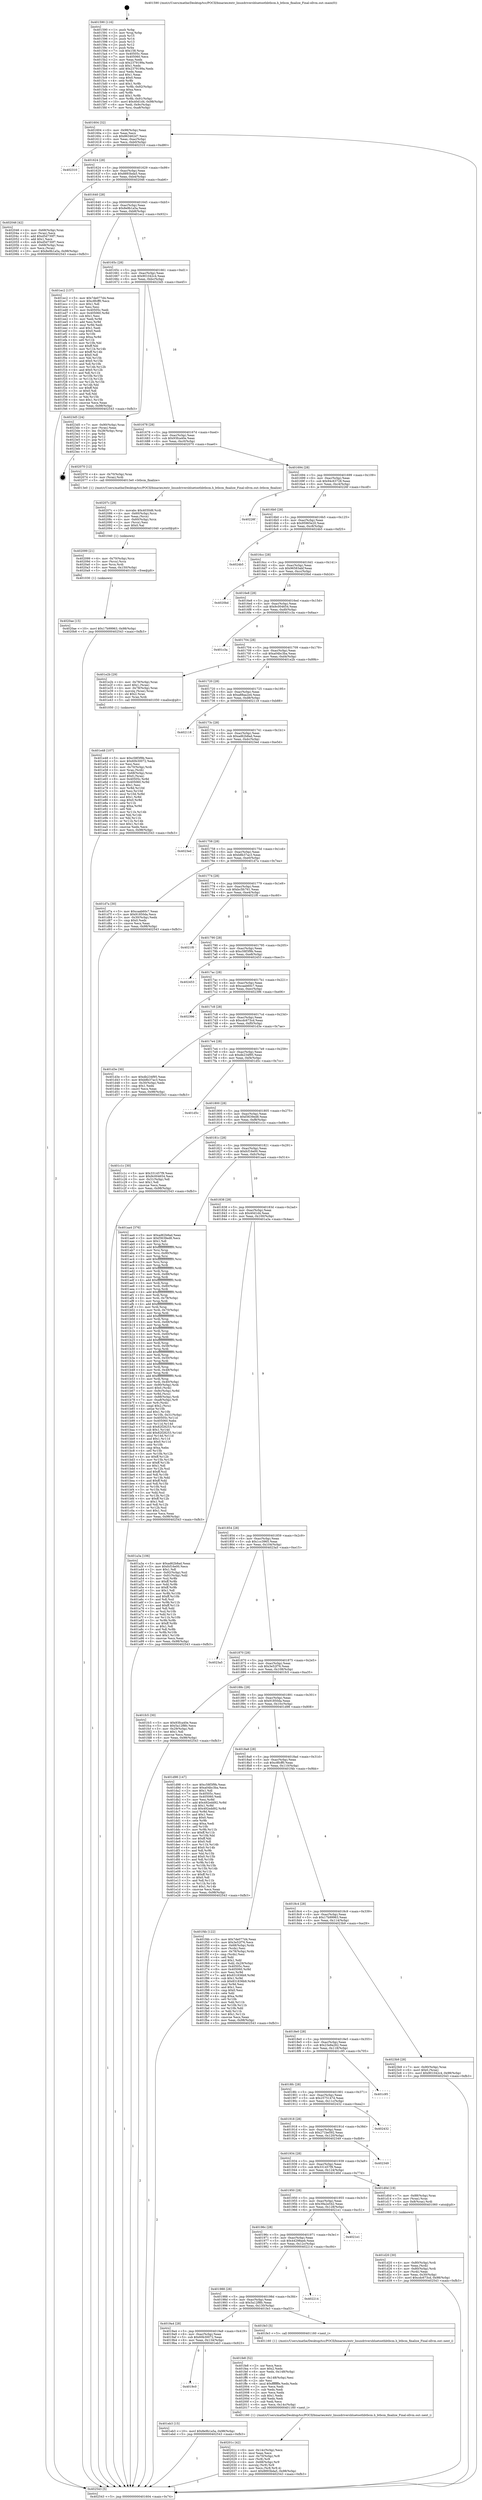 digraph "0x401590" {
  label = "0x401590 (/mnt/c/Users/mathe/Desktop/tcc/POCII/binaries/extr_linuxdriversbluetoothbtbcm.h_btbcm_finalize_Final-ollvm.out::main(0))"
  labelloc = "t"
  node[shape=record]

  Entry [label="",width=0.3,height=0.3,shape=circle,fillcolor=black,style=filled]
  "0x401604" [label="{
     0x401604 [32]\l
     | [instrs]\l
     &nbsp;&nbsp;0x401604 \<+6\>: mov -0x98(%rbp),%eax\l
     &nbsp;&nbsp;0x40160a \<+2\>: mov %eax,%ecx\l
     &nbsp;&nbsp;0x40160c \<+6\>: sub $0x863462d7,%ecx\l
     &nbsp;&nbsp;0x401612 \<+6\>: mov %eax,-0xac(%rbp)\l
     &nbsp;&nbsp;0x401618 \<+6\>: mov %ecx,-0xb0(%rbp)\l
     &nbsp;&nbsp;0x40161e \<+6\>: je 0000000000402310 \<main+0xd80\>\l
  }"]
  "0x402310" [label="{
     0x402310\l
  }", style=dashed]
  "0x401624" [label="{
     0x401624 [28]\l
     | [instrs]\l
     &nbsp;&nbsp;0x401624 \<+5\>: jmp 0000000000401629 \<main+0x99\>\l
     &nbsp;&nbsp;0x401629 \<+6\>: mov -0xac(%rbp),%eax\l
     &nbsp;&nbsp;0x40162f \<+5\>: sub $0x8893bda5,%eax\l
     &nbsp;&nbsp;0x401634 \<+6\>: mov %eax,-0xb4(%rbp)\l
     &nbsp;&nbsp;0x40163a \<+6\>: je 0000000000402046 \<main+0xab6\>\l
  }"]
  Exit [label="",width=0.3,height=0.3,shape=circle,fillcolor=black,style=filled,peripheries=2]
  "0x402046" [label="{
     0x402046 [42]\l
     | [instrs]\l
     &nbsp;&nbsp;0x402046 \<+4\>: mov -0x68(%rbp),%rax\l
     &nbsp;&nbsp;0x40204a \<+2\>: mov (%rax),%ecx\l
     &nbsp;&nbsp;0x40204c \<+6\>: add $0xd5d730f7,%ecx\l
     &nbsp;&nbsp;0x402052 \<+3\>: add $0x1,%ecx\l
     &nbsp;&nbsp;0x402055 \<+6\>: sub $0xd5d730f7,%ecx\l
     &nbsp;&nbsp;0x40205b \<+4\>: mov -0x68(%rbp),%rax\l
     &nbsp;&nbsp;0x40205f \<+2\>: mov %ecx,(%rax)\l
     &nbsp;&nbsp;0x402061 \<+10\>: movl $0x8e9b1a5a,-0x98(%rbp)\l
     &nbsp;&nbsp;0x40206b \<+5\>: jmp 0000000000402543 \<main+0xfb3\>\l
  }"]
  "0x401640" [label="{
     0x401640 [28]\l
     | [instrs]\l
     &nbsp;&nbsp;0x401640 \<+5\>: jmp 0000000000401645 \<main+0xb5\>\l
     &nbsp;&nbsp;0x401645 \<+6\>: mov -0xac(%rbp),%eax\l
     &nbsp;&nbsp;0x40164b \<+5\>: sub $0x8e9b1a5a,%eax\l
     &nbsp;&nbsp;0x401650 \<+6\>: mov %eax,-0xb8(%rbp)\l
     &nbsp;&nbsp;0x401656 \<+6\>: je 0000000000401ec2 \<main+0x932\>\l
  }"]
  "0x4020ae" [label="{
     0x4020ae [15]\l
     | [instrs]\l
     &nbsp;&nbsp;0x4020ae \<+10\>: movl $0x17b99963,-0x98(%rbp)\l
     &nbsp;&nbsp;0x4020b8 \<+5\>: jmp 0000000000402543 \<main+0xfb3\>\l
  }"]
  "0x401ec2" [label="{
     0x401ec2 [137]\l
     | [instrs]\l
     &nbsp;&nbsp;0x401ec2 \<+5\>: mov $0x7de077d4,%eax\l
     &nbsp;&nbsp;0x401ec7 \<+5\>: mov $0xc8fcff0,%ecx\l
     &nbsp;&nbsp;0x401ecc \<+2\>: mov $0x1,%dl\l
     &nbsp;&nbsp;0x401ece \<+2\>: xor %esi,%esi\l
     &nbsp;&nbsp;0x401ed0 \<+7\>: mov 0x40505c,%edi\l
     &nbsp;&nbsp;0x401ed7 \<+8\>: mov 0x405060,%r8d\l
     &nbsp;&nbsp;0x401edf \<+3\>: sub $0x1,%esi\l
     &nbsp;&nbsp;0x401ee2 \<+3\>: mov %edi,%r9d\l
     &nbsp;&nbsp;0x401ee5 \<+3\>: add %esi,%r9d\l
     &nbsp;&nbsp;0x401ee8 \<+4\>: imul %r9d,%edi\l
     &nbsp;&nbsp;0x401eec \<+3\>: and $0x1,%edi\l
     &nbsp;&nbsp;0x401eef \<+3\>: cmp $0x0,%edi\l
     &nbsp;&nbsp;0x401ef2 \<+4\>: sete %r10b\l
     &nbsp;&nbsp;0x401ef6 \<+4\>: cmp $0xa,%r8d\l
     &nbsp;&nbsp;0x401efa \<+4\>: setl %r11b\l
     &nbsp;&nbsp;0x401efe \<+3\>: mov %r10b,%bl\l
     &nbsp;&nbsp;0x401f01 \<+3\>: xor $0xff,%bl\l
     &nbsp;&nbsp;0x401f04 \<+3\>: mov %r11b,%r14b\l
     &nbsp;&nbsp;0x401f07 \<+4\>: xor $0xff,%r14b\l
     &nbsp;&nbsp;0x401f0b \<+3\>: xor $0x0,%dl\l
     &nbsp;&nbsp;0x401f0e \<+3\>: mov %bl,%r15b\l
     &nbsp;&nbsp;0x401f11 \<+4\>: and $0x0,%r15b\l
     &nbsp;&nbsp;0x401f15 \<+3\>: and %dl,%r10b\l
     &nbsp;&nbsp;0x401f18 \<+3\>: mov %r14b,%r12b\l
     &nbsp;&nbsp;0x401f1b \<+4\>: and $0x0,%r12b\l
     &nbsp;&nbsp;0x401f1f \<+3\>: and %dl,%r11b\l
     &nbsp;&nbsp;0x401f22 \<+3\>: or %r10b,%r15b\l
     &nbsp;&nbsp;0x401f25 \<+3\>: or %r11b,%r12b\l
     &nbsp;&nbsp;0x401f28 \<+3\>: xor %r12b,%r15b\l
     &nbsp;&nbsp;0x401f2b \<+3\>: or %r14b,%bl\l
     &nbsp;&nbsp;0x401f2e \<+3\>: xor $0xff,%bl\l
     &nbsp;&nbsp;0x401f31 \<+3\>: or $0x0,%dl\l
     &nbsp;&nbsp;0x401f34 \<+2\>: and %dl,%bl\l
     &nbsp;&nbsp;0x401f36 \<+3\>: or %bl,%r15b\l
     &nbsp;&nbsp;0x401f39 \<+4\>: test $0x1,%r15b\l
     &nbsp;&nbsp;0x401f3d \<+3\>: cmovne %ecx,%eax\l
     &nbsp;&nbsp;0x401f40 \<+6\>: mov %eax,-0x98(%rbp)\l
     &nbsp;&nbsp;0x401f46 \<+5\>: jmp 0000000000402543 \<main+0xfb3\>\l
  }"]
  "0x40165c" [label="{
     0x40165c [28]\l
     | [instrs]\l
     &nbsp;&nbsp;0x40165c \<+5\>: jmp 0000000000401661 \<main+0xd1\>\l
     &nbsp;&nbsp;0x401661 \<+6\>: mov -0xac(%rbp),%eax\l
     &nbsp;&nbsp;0x401667 \<+5\>: sub $0x901042c4,%eax\l
     &nbsp;&nbsp;0x40166c \<+6\>: mov %eax,-0xbc(%rbp)\l
     &nbsp;&nbsp;0x401672 \<+6\>: je 00000000004023d5 \<main+0xe45\>\l
  }"]
  "0x402099" [label="{
     0x402099 [21]\l
     | [instrs]\l
     &nbsp;&nbsp;0x402099 \<+4\>: mov -0x70(%rbp),%rcx\l
     &nbsp;&nbsp;0x40209d \<+3\>: mov (%rcx),%rcx\l
     &nbsp;&nbsp;0x4020a0 \<+3\>: mov %rcx,%rdi\l
     &nbsp;&nbsp;0x4020a3 \<+6\>: mov %eax,-0x150(%rbp)\l
     &nbsp;&nbsp;0x4020a9 \<+5\>: call 0000000000401030 \<free@plt\>\l
     | [calls]\l
     &nbsp;&nbsp;0x401030 \{1\} (unknown)\l
  }"]
  "0x4023d5" [label="{
     0x4023d5 [24]\l
     | [instrs]\l
     &nbsp;&nbsp;0x4023d5 \<+7\>: mov -0x90(%rbp),%rax\l
     &nbsp;&nbsp;0x4023dc \<+2\>: mov (%rax),%eax\l
     &nbsp;&nbsp;0x4023de \<+4\>: lea -0x28(%rbp),%rsp\l
     &nbsp;&nbsp;0x4023e2 \<+1\>: pop %rbx\l
     &nbsp;&nbsp;0x4023e3 \<+2\>: pop %r12\l
     &nbsp;&nbsp;0x4023e5 \<+2\>: pop %r13\l
     &nbsp;&nbsp;0x4023e7 \<+2\>: pop %r14\l
     &nbsp;&nbsp;0x4023e9 \<+2\>: pop %r15\l
     &nbsp;&nbsp;0x4023eb \<+1\>: pop %rbp\l
     &nbsp;&nbsp;0x4023ec \<+1\>: ret\l
  }"]
  "0x401678" [label="{
     0x401678 [28]\l
     | [instrs]\l
     &nbsp;&nbsp;0x401678 \<+5\>: jmp 000000000040167d \<main+0xed\>\l
     &nbsp;&nbsp;0x40167d \<+6\>: mov -0xac(%rbp),%eax\l
     &nbsp;&nbsp;0x401683 \<+5\>: sub $0x93fca40e,%eax\l
     &nbsp;&nbsp;0x401688 \<+6\>: mov %eax,-0xc0(%rbp)\l
     &nbsp;&nbsp;0x40168e \<+6\>: je 0000000000402070 \<main+0xae0\>\l
  }"]
  "0x40207c" [label="{
     0x40207c [29]\l
     | [instrs]\l
     &nbsp;&nbsp;0x40207c \<+10\>: movabs $0x4030d6,%rdi\l
     &nbsp;&nbsp;0x402086 \<+4\>: mov -0x60(%rbp),%rcx\l
     &nbsp;&nbsp;0x40208a \<+2\>: mov %eax,(%rcx)\l
     &nbsp;&nbsp;0x40208c \<+4\>: mov -0x60(%rbp),%rcx\l
     &nbsp;&nbsp;0x402090 \<+2\>: mov (%rcx),%esi\l
     &nbsp;&nbsp;0x402092 \<+2\>: mov $0x0,%al\l
     &nbsp;&nbsp;0x402094 \<+5\>: call 0000000000401040 \<printf@plt\>\l
     | [calls]\l
     &nbsp;&nbsp;0x401040 \{1\} (unknown)\l
  }"]
  "0x402070" [label="{
     0x402070 [12]\l
     | [instrs]\l
     &nbsp;&nbsp;0x402070 \<+4\>: mov -0x70(%rbp),%rax\l
     &nbsp;&nbsp;0x402074 \<+3\>: mov (%rax),%rdi\l
     &nbsp;&nbsp;0x402077 \<+5\>: call 00000000004013e0 \<btbcm_finalize\>\l
     | [calls]\l
     &nbsp;&nbsp;0x4013e0 \{1\} (/mnt/c/Users/mathe/Desktop/tcc/POCII/binaries/extr_linuxdriversbluetoothbtbcm.h_btbcm_finalize_Final-ollvm.out::btbcm_finalize)\l
  }"]
  "0x401694" [label="{
     0x401694 [28]\l
     | [instrs]\l
     &nbsp;&nbsp;0x401694 \<+5\>: jmp 0000000000401699 \<main+0x109\>\l
     &nbsp;&nbsp;0x401699 \<+6\>: mov -0xac(%rbp),%eax\l
     &nbsp;&nbsp;0x40169f \<+5\>: sub $0x94c63728,%eax\l
     &nbsp;&nbsp;0x4016a4 \<+6\>: mov %eax,-0xc4(%rbp)\l
     &nbsp;&nbsp;0x4016aa \<+6\>: je 000000000040226f \<main+0xcdf\>\l
  }"]
  "0x40201c" [label="{
     0x40201c [42]\l
     | [instrs]\l
     &nbsp;&nbsp;0x40201c \<+6\>: mov -0x14c(%rbp),%ecx\l
     &nbsp;&nbsp;0x402022 \<+3\>: imul %eax,%ecx\l
     &nbsp;&nbsp;0x402025 \<+4\>: mov -0x70(%rbp),%r8\l
     &nbsp;&nbsp;0x402029 \<+3\>: mov (%r8),%r8\l
     &nbsp;&nbsp;0x40202c \<+4\>: mov -0x68(%rbp),%r9\l
     &nbsp;&nbsp;0x402030 \<+3\>: movslq (%r9),%r9\l
     &nbsp;&nbsp;0x402033 \<+4\>: mov %ecx,(%r8,%r9,4)\l
     &nbsp;&nbsp;0x402037 \<+10\>: movl $0x8893bda5,-0x98(%rbp)\l
     &nbsp;&nbsp;0x402041 \<+5\>: jmp 0000000000402543 \<main+0xfb3\>\l
  }"]
  "0x40226f" [label="{
     0x40226f\l
  }", style=dashed]
  "0x4016b0" [label="{
     0x4016b0 [28]\l
     | [instrs]\l
     &nbsp;&nbsp;0x4016b0 \<+5\>: jmp 00000000004016b5 \<main+0x125\>\l
     &nbsp;&nbsp;0x4016b5 \<+6\>: mov -0xac(%rbp),%eax\l
     &nbsp;&nbsp;0x4016bb \<+5\>: sub $0x95965e20,%eax\l
     &nbsp;&nbsp;0x4016c0 \<+6\>: mov %eax,-0xc8(%rbp)\l
     &nbsp;&nbsp;0x4016c6 \<+6\>: je 00000000004024b5 \<main+0xf25\>\l
  }"]
  "0x401fe8" [label="{
     0x401fe8 [52]\l
     | [instrs]\l
     &nbsp;&nbsp;0x401fe8 \<+2\>: xor %ecx,%ecx\l
     &nbsp;&nbsp;0x401fea \<+5\>: mov $0x2,%edx\l
     &nbsp;&nbsp;0x401fef \<+6\>: mov %edx,-0x148(%rbp)\l
     &nbsp;&nbsp;0x401ff5 \<+1\>: cltd\l
     &nbsp;&nbsp;0x401ff6 \<+6\>: mov -0x148(%rbp),%esi\l
     &nbsp;&nbsp;0x401ffc \<+2\>: idiv %esi\l
     &nbsp;&nbsp;0x401ffe \<+6\>: imul $0xfffffffe,%edx,%edx\l
     &nbsp;&nbsp;0x402004 \<+2\>: mov %ecx,%edi\l
     &nbsp;&nbsp;0x402006 \<+2\>: sub %edx,%edi\l
     &nbsp;&nbsp;0x402008 \<+2\>: mov %ecx,%edx\l
     &nbsp;&nbsp;0x40200a \<+3\>: sub $0x1,%edx\l
     &nbsp;&nbsp;0x40200d \<+2\>: add %edx,%edi\l
     &nbsp;&nbsp;0x40200f \<+2\>: sub %edi,%ecx\l
     &nbsp;&nbsp;0x402011 \<+6\>: mov %ecx,-0x14c(%rbp)\l
     &nbsp;&nbsp;0x402017 \<+5\>: call 0000000000401160 \<next_i\>\l
     | [calls]\l
     &nbsp;&nbsp;0x401160 \{1\} (/mnt/c/Users/mathe/Desktop/tcc/POCII/binaries/extr_linuxdriversbluetoothbtbcm.h_btbcm_finalize_Final-ollvm.out::next_i)\l
  }"]
  "0x4024b5" [label="{
     0x4024b5\l
  }", style=dashed]
  "0x4016cc" [label="{
     0x4016cc [28]\l
     | [instrs]\l
     &nbsp;&nbsp;0x4016cc \<+5\>: jmp 00000000004016d1 \<main+0x141\>\l
     &nbsp;&nbsp;0x4016d1 \<+6\>: mov -0xac(%rbp),%eax\l
     &nbsp;&nbsp;0x4016d7 \<+5\>: sub $0x96583abf,%eax\l
     &nbsp;&nbsp;0x4016dc \<+6\>: mov %eax,-0xcc(%rbp)\l
     &nbsp;&nbsp;0x4016e2 \<+6\>: je 00000000004020bd \<main+0xb2d\>\l
  }"]
  "0x4019c0" [label="{
     0x4019c0\l
  }", style=dashed]
  "0x4020bd" [label="{
     0x4020bd\l
  }", style=dashed]
  "0x4016e8" [label="{
     0x4016e8 [28]\l
     | [instrs]\l
     &nbsp;&nbsp;0x4016e8 \<+5\>: jmp 00000000004016ed \<main+0x15d\>\l
     &nbsp;&nbsp;0x4016ed \<+6\>: mov -0xac(%rbp),%eax\l
     &nbsp;&nbsp;0x4016f3 \<+5\>: sub $0x9c004654,%eax\l
     &nbsp;&nbsp;0x4016f8 \<+6\>: mov %eax,-0xd0(%rbp)\l
     &nbsp;&nbsp;0x4016fe \<+6\>: je 0000000000401c3a \<main+0x6aa\>\l
  }"]
  "0x401eb3" [label="{
     0x401eb3 [15]\l
     | [instrs]\l
     &nbsp;&nbsp;0x401eb3 \<+10\>: movl $0x8e9b1a5a,-0x98(%rbp)\l
     &nbsp;&nbsp;0x401ebd \<+5\>: jmp 0000000000402543 \<main+0xfb3\>\l
  }"]
  "0x401c3a" [label="{
     0x401c3a\l
  }", style=dashed]
  "0x401704" [label="{
     0x401704 [28]\l
     | [instrs]\l
     &nbsp;&nbsp;0x401704 \<+5\>: jmp 0000000000401709 \<main+0x179\>\l
     &nbsp;&nbsp;0x401709 \<+6\>: mov -0xac(%rbp),%eax\l
     &nbsp;&nbsp;0x40170f \<+5\>: sub $0xa04bc3ba,%eax\l
     &nbsp;&nbsp;0x401714 \<+6\>: mov %eax,-0xd4(%rbp)\l
     &nbsp;&nbsp;0x40171a \<+6\>: je 0000000000401e2b \<main+0x89b\>\l
  }"]
  "0x4019a4" [label="{
     0x4019a4 [28]\l
     | [instrs]\l
     &nbsp;&nbsp;0x4019a4 \<+5\>: jmp 00000000004019a9 \<main+0x419\>\l
     &nbsp;&nbsp;0x4019a9 \<+6\>: mov -0xac(%rbp),%eax\l
     &nbsp;&nbsp;0x4019af \<+5\>: sub $0x60b30072,%eax\l
     &nbsp;&nbsp;0x4019b4 \<+6\>: mov %eax,-0x134(%rbp)\l
     &nbsp;&nbsp;0x4019ba \<+6\>: je 0000000000401eb3 \<main+0x923\>\l
  }"]
  "0x401e2b" [label="{
     0x401e2b [29]\l
     | [instrs]\l
     &nbsp;&nbsp;0x401e2b \<+4\>: mov -0x78(%rbp),%rax\l
     &nbsp;&nbsp;0x401e2f \<+6\>: movl $0x1,(%rax)\l
     &nbsp;&nbsp;0x401e35 \<+4\>: mov -0x78(%rbp),%rax\l
     &nbsp;&nbsp;0x401e39 \<+3\>: movslq (%rax),%rax\l
     &nbsp;&nbsp;0x401e3c \<+4\>: shl $0x2,%rax\l
     &nbsp;&nbsp;0x401e40 \<+3\>: mov %rax,%rdi\l
     &nbsp;&nbsp;0x401e43 \<+5\>: call 0000000000401050 \<malloc@plt\>\l
     | [calls]\l
     &nbsp;&nbsp;0x401050 \{1\} (unknown)\l
  }"]
  "0x401720" [label="{
     0x401720 [28]\l
     | [instrs]\l
     &nbsp;&nbsp;0x401720 \<+5\>: jmp 0000000000401725 \<main+0x195\>\l
     &nbsp;&nbsp;0x401725 \<+6\>: mov -0xac(%rbp),%eax\l
     &nbsp;&nbsp;0x40172b \<+5\>: sub $0xa88aa2e4,%eax\l
     &nbsp;&nbsp;0x401730 \<+6\>: mov %eax,-0xd8(%rbp)\l
     &nbsp;&nbsp;0x401736 \<+6\>: je 0000000000402118 \<main+0xb88\>\l
  }"]
  "0x401fe3" [label="{
     0x401fe3 [5]\l
     | [instrs]\l
     &nbsp;&nbsp;0x401fe3 \<+5\>: call 0000000000401160 \<next_i\>\l
     | [calls]\l
     &nbsp;&nbsp;0x401160 \{1\} (/mnt/c/Users/mathe/Desktop/tcc/POCII/binaries/extr_linuxdriversbluetoothbtbcm.h_btbcm_finalize_Final-ollvm.out::next_i)\l
  }"]
  "0x402118" [label="{
     0x402118\l
  }", style=dashed]
  "0x40173c" [label="{
     0x40173c [28]\l
     | [instrs]\l
     &nbsp;&nbsp;0x40173c \<+5\>: jmp 0000000000401741 \<main+0x1b1\>\l
     &nbsp;&nbsp;0x401741 \<+6\>: mov -0xac(%rbp),%eax\l
     &nbsp;&nbsp;0x401747 \<+5\>: sub $0xad62b8ad,%eax\l
     &nbsp;&nbsp;0x40174c \<+6\>: mov %eax,-0xdc(%rbp)\l
     &nbsp;&nbsp;0x401752 \<+6\>: je 00000000004023ed \<main+0xe5d\>\l
  }"]
  "0x401988" [label="{
     0x401988 [28]\l
     | [instrs]\l
     &nbsp;&nbsp;0x401988 \<+5\>: jmp 000000000040198d \<main+0x3fd\>\l
     &nbsp;&nbsp;0x40198d \<+6\>: mov -0xac(%rbp),%eax\l
     &nbsp;&nbsp;0x401993 \<+5\>: sub $0x5a12f8fc,%eax\l
     &nbsp;&nbsp;0x401998 \<+6\>: mov %eax,-0x130(%rbp)\l
     &nbsp;&nbsp;0x40199e \<+6\>: je 0000000000401fe3 \<main+0xa53\>\l
  }"]
  "0x4023ed" [label="{
     0x4023ed\l
  }", style=dashed]
  "0x401758" [label="{
     0x401758 [28]\l
     | [instrs]\l
     &nbsp;&nbsp;0x401758 \<+5\>: jmp 000000000040175d \<main+0x1cd\>\l
     &nbsp;&nbsp;0x40175d \<+6\>: mov -0xac(%rbp),%eax\l
     &nbsp;&nbsp;0x401763 \<+5\>: sub $0xb8b37ac3,%eax\l
     &nbsp;&nbsp;0x401768 \<+6\>: mov %eax,-0xe0(%rbp)\l
     &nbsp;&nbsp;0x40176e \<+6\>: je 0000000000401d7a \<main+0x7ea\>\l
  }"]
  "0x402214" [label="{
     0x402214\l
  }", style=dashed]
  "0x401d7a" [label="{
     0x401d7a [30]\l
     | [instrs]\l
     &nbsp;&nbsp;0x401d7a \<+5\>: mov $0xcaab60c7,%eax\l
     &nbsp;&nbsp;0x401d7f \<+5\>: mov $0x91850da,%ecx\l
     &nbsp;&nbsp;0x401d84 \<+3\>: mov -0x30(%rbp),%edx\l
     &nbsp;&nbsp;0x401d87 \<+3\>: cmp $0x0,%edx\l
     &nbsp;&nbsp;0x401d8a \<+3\>: cmove %ecx,%eax\l
     &nbsp;&nbsp;0x401d8d \<+6\>: mov %eax,-0x98(%rbp)\l
     &nbsp;&nbsp;0x401d93 \<+5\>: jmp 0000000000402543 \<main+0xfb3\>\l
  }"]
  "0x401774" [label="{
     0x401774 [28]\l
     | [instrs]\l
     &nbsp;&nbsp;0x401774 \<+5\>: jmp 0000000000401779 \<main+0x1e9\>\l
     &nbsp;&nbsp;0x401779 \<+6\>: mov -0xac(%rbp),%eax\l
     &nbsp;&nbsp;0x40177f \<+5\>: sub $0xbc5fc761,%eax\l
     &nbsp;&nbsp;0x401784 \<+6\>: mov %eax,-0xe4(%rbp)\l
     &nbsp;&nbsp;0x40178a \<+6\>: je 00000000004021f0 \<main+0xc60\>\l
  }"]
  "0x40196c" [label="{
     0x40196c [28]\l
     | [instrs]\l
     &nbsp;&nbsp;0x40196c \<+5\>: jmp 0000000000401971 \<main+0x3e1\>\l
     &nbsp;&nbsp;0x401971 \<+6\>: mov -0xac(%rbp),%eax\l
     &nbsp;&nbsp;0x401977 \<+5\>: sub $0x44298aeb,%eax\l
     &nbsp;&nbsp;0x40197c \<+6\>: mov %eax,-0x12c(%rbp)\l
     &nbsp;&nbsp;0x401982 \<+6\>: je 0000000000402214 \<main+0xc84\>\l
  }"]
  "0x4021f0" [label="{
     0x4021f0\l
  }", style=dashed]
  "0x401790" [label="{
     0x401790 [28]\l
     | [instrs]\l
     &nbsp;&nbsp;0x401790 \<+5\>: jmp 0000000000401795 \<main+0x205\>\l
     &nbsp;&nbsp;0x401795 \<+6\>: mov -0xac(%rbp),%eax\l
     &nbsp;&nbsp;0x40179b \<+5\>: sub $0xc58f3f9b,%eax\l
     &nbsp;&nbsp;0x4017a0 \<+6\>: mov %eax,-0xe8(%rbp)\l
     &nbsp;&nbsp;0x4017a6 \<+6\>: je 0000000000402453 \<main+0xec3\>\l
  }"]
  "0x4021e1" [label="{
     0x4021e1\l
  }", style=dashed]
  "0x402453" [label="{
     0x402453\l
  }", style=dashed]
  "0x4017ac" [label="{
     0x4017ac [28]\l
     | [instrs]\l
     &nbsp;&nbsp;0x4017ac \<+5\>: jmp 00000000004017b1 \<main+0x221\>\l
     &nbsp;&nbsp;0x4017b1 \<+6\>: mov -0xac(%rbp),%eax\l
     &nbsp;&nbsp;0x4017b7 \<+5\>: sub $0xcaab60c7,%eax\l
     &nbsp;&nbsp;0x4017bc \<+6\>: mov %eax,-0xec(%rbp)\l
     &nbsp;&nbsp;0x4017c2 \<+6\>: je 0000000000402396 \<main+0xe06\>\l
  }"]
  "0x401e48" [label="{
     0x401e48 [107]\l
     | [instrs]\l
     &nbsp;&nbsp;0x401e48 \<+5\>: mov $0xc58f3f9b,%ecx\l
     &nbsp;&nbsp;0x401e4d \<+5\>: mov $0x60b30072,%edx\l
     &nbsp;&nbsp;0x401e52 \<+2\>: xor %esi,%esi\l
     &nbsp;&nbsp;0x401e54 \<+4\>: mov -0x70(%rbp),%rdi\l
     &nbsp;&nbsp;0x401e58 \<+3\>: mov %rax,(%rdi)\l
     &nbsp;&nbsp;0x401e5b \<+4\>: mov -0x68(%rbp),%rax\l
     &nbsp;&nbsp;0x401e5f \<+6\>: movl $0x0,(%rax)\l
     &nbsp;&nbsp;0x401e65 \<+8\>: mov 0x40505c,%r8d\l
     &nbsp;&nbsp;0x401e6d \<+8\>: mov 0x405060,%r9d\l
     &nbsp;&nbsp;0x401e75 \<+3\>: sub $0x1,%esi\l
     &nbsp;&nbsp;0x401e78 \<+3\>: mov %r8d,%r10d\l
     &nbsp;&nbsp;0x401e7b \<+3\>: add %esi,%r10d\l
     &nbsp;&nbsp;0x401e7e \<+4\>: imul %r10d,%r8d\l
     &nbsp;&nbsp;0x401e82 \<+4\>: and $0x1,%r8d\l
     &nbsp;&nbsp;0x401e86 \<+4\>: cmp $0x0,%r8d\l
     &nbsp;&nbsp;0x401e8a \<+4\>: sete %r11b\l
     &nbsp;&nbsp;0x401e8e \<+4\>: cmp $0xa,%r9d\l
     &nbsp;&nbsp;0x401e92 \<+3\>: setl %bl\l
     &nbsp;&nbsp;0x401e95 \<+3\>: mov %r11b,%r14b\l
     &nbsp;&nbsp;0x401e98 \<+3\>: and %bl,%r14b\l
     &nbsp;&nbsp;0x401e9b \<+3\>: xor %bl,%r11b\l
     &nbsp;&nbsp;0x401e9e \<+3\>: or %r11b,%r14b\l
     &nbsp;&nbsp;0x401ea1 \<+4\>: test $0x1,%r14b\l
     &nbsp;&nbsp;0x401ea5 \<+3\>: cmovne %edx,%ecx\l
     &nbsp;&nbsp;0x401ea8 \<+6\>: mov %ecx,-0x98(%rbp)\l
     &nbsp;&nbsp;0x401eae \<+5\>: jmp 0000000000402543 \<main+0xfb3\>\l
  }"]
  "0x402396" [label="{
     0x402396\l
  }", style=dashed]
  "0x4017c8" [label="{
     0x4017c8 [28]\l
     | [instrs]\l
     &nbsp;&nbsp;0x4017c8 \<+5\>: jmp 00000000004017cd \<main+0x23d\>\l
     &nbsp;&nbsp;0x4017cd \<+6\>: mov -0xac(%rbp),%eax\l
     &nbsp;&nbsp;0x4017d3 \<+5\>: sub $0xcdc673cd,%eax\l
     &nbsp;&nbsp;0x4017d8 \<+6\>: mov %eax,-0xf0(%rbp)\l
     &nbsp;&nbsp;0x4017de \<+6\>: je 0000000000401d3e \<main+0x7ae\>\l
  }"]
  "0x401d20" [label="{
     0x401d20 [30]\l
     | [instrs]\l
     &nbsp;&nbsp;0x401d20 \<+4\>: mov -0x80(%rbp),%rdi\l
     &nbsp;&nbsp;0x401d24 \<+2\>: mov %eax,(%rdi)\l
     &nbsp;&nbsp;0x401d26 \<+4\>: mov -0x80(%rbp),%rdi\l
     &nbsp;&nbsp;0x401d2a \<+2\>: mov (%rdi),%eax\l
     &nbsp;&nbsp;0x401d2c \<+3\>: mov %eax,-0x30(%rbp)\l
     &nbsp;&nbsp;0x401d2f \<+10\>: movl $0xcdc673cd,-0x98(%rbp)\l
     &nbsp;&nbsp;0x401d39 \<+5\>: jmp 0000000000402543 \<main+0xfb3\>\l
  }"]
  "0x401d3e" [label="{
     0x401d3e [30]\l
     | [instrs]\l
     &nbsp;&nbsp;0x401d3e \<+5\>: mov $0xdb234f95,%eax\l
     &nbsp;&nbsp;0x401d43 \<+5\>: mov $0xb8b37ac3,%ecx\l
     &nbsp;&nbsp;0x401d48 \<+3\>: mov -0x30(%rbp),%edx\l
     &nbsp;&nbsp;0x401d4b \<+3\>: cmp $0x1,%edx\l
     &nbsp;&nbsp;0x401d4e \<+3\>: cmovl %ecx,%eax\l
     &nbsp;&nbsp;0x401d51 \<+6\>: mov %eax,-0x98(%rbp)\l
     &nbsp;&nbsp;0x401d57 \<+5\>: jmp 0000000000402543 \<main+0xfb3\>\l
  }"]
  "0x4017e4" [label="{
     0x4017e4 [28]\l
     | [instrs]\l
     &nbsp;&nbsp;0x4017e4 \<+5\>: jmp 00000000004017e9 \<main+0x259\>\l
     &nbsp;&nbsp;0x4017e9 \<+6\>: mov -0xac(%rbp),%eax\l
     &nbsp;&nbsp;0x4017ef \<+5\>: sub $0xdb234f95,%eax\l
     &nbsp;&nbsp;0x4017f4 \<+6\>: mov %eax,-0xf4(%rbp)\l
     &nbsp;&nbsp;0x4017fa \<+6\>: je 0000000000401d5c \<main+0x7cc\>\l
  }"]
  "0x401950" [label="{
     0x401950 [28]\l
     | [instrs]\l
     &nbsp;&nbsp;0x401950 \<+5\>: jmp 0000000000401955 \<main+0x3c5\>\l
     &nbsp;&nbsp;0x401955 \<+6\>: mov -0xac(%rbp),%eax\l
     &nbsp;&nbsp;0x40195b \<+5\>: sub $0x39a2e542,%eax\l
     &nbsp;&nbsp;0x401960 \<+6\>: mov %eax,-0x128(%rbp)\l
     &nbsp;&nbsp;0x401966 \<+6\>: je 00000000004021e1 \<main+0xc51\>\l
  }"]
  "0x401d5c" [label="{
     0x401d5c\l
  }", style=dashed]
  "0x401800" [label="{
     0x401800 [28]\l
     | [instrs]\l
     &nbsp;&nbsp;0x401800 \<+5\>: jmp 0000000000401805 \<main+0x275\>\l
     &nbsp;&nbsp;0x401805 \<+6\>: mov -0xac(%rbp),%eax\l
     &nbsp;&nbsp;0x40180b \<+5\>: sub $0xf3639ed8,%eax\l
     &nbsp;&nbsp;0x401810 \<+6\>: mov %eax,-0xf8(%rbp)\l
     &nbsp;&nbsp;0x401816 \<+6\>: je 0000000000401c1c \<main+0x68c\>\l
  }"]
  "0x401d0d" [label="{
     0x401d0d [19]\l
     | [instrs]\l
     &nbsp;&nbsp;0x401d0d \<+7\>: mov -0x88(%rbp),%rax\l
     &nbsp;&nbsp;0x401d14 \<+3\>: mov (%rax),%rax\l
     &nbsp;&nbsp;0x401d17 \<+4\>: mov 0x8(%rax),%rdi\l
     &nbsp;&nbsp;0x401d1b \<+5\>: call 0000000000401060 \<atoi@plt\>\l
     | [calls]\l
     &nbsp;&nbsp;0x401060 \{1\} (unknown)\l
  }"]
  "0x401c1c" [label="{
     0x401c1c [30]\l
     | [instrs]\l
     &nbsp;&nbsp;0x401c1c \<+5\>: mov $0x331457f9,%eax\l
     &nbsp;&nbsp;0x401c21 \<+5\>: mov $0x9c004654,%ecx\l
     &nbsp;&nbsp;0x401c26 \<+3\>: mov -0x31(%rbp),%dl\l
     &nbsp;&nbsp;0x401c29 \<+3\>: test $0x1,%dl\l
     &nbsp;&nbsp;0x401c2c \<+3\>: cmovne %ecx,%eax\l
     &nbsp;&nbsp;0x401c2f \<+6\>: mov %eax,-0x98(%rbp)\l
     &nbsp;&nbsp;0x401c35 \<+5\>: jmp 0000000000402543 \<main+0xfb3\>\l
  }"]
  "0x40181c" [label="{
     0x40181c [28]\l
     | [instrs]\l
     &nbsp;&nbsp;0x40181c \<+5\>: jmp 0000000000401821 \<main+0x291\>\l
     &nbsp;&nbsp;0x401821 \<+6\>: mov -0xac(%rbp),%eax\l
     &nbsp;&nbsp;0x401827 \<+5\>: sub $0xfcf16e00,%eax\l
     &nbsp;&nbsp;0x40182c \<+6\>: mov %eax,-0xfc(%rbp)\l
     &nbsp;&nbsp;0x401832 \<+6\>: je 0000000000401aa4 \<main+0x514\>\l
  }"]
  "0x401934" [label="{
     0x401934 [28]\l
     | [instrs]\l
     &nbsp;&nbsp;0x401934 \<+5\>: jmp 0000000000401939 \<main+0x3a9\>\l
     &nbsp;&nbsp;0x401939 \<+6\>: mov -0xac(%rbp),%eax\l
     &nbsp;&nbsp;0x40193f \<+5\>: sub $0x331457f9,%eax\l
     &nbsp;&nbsp;0x401944 \<+6\>: mov %eax,-0x124(%rbp)\l
     &nbsp;&nbsp;0x40194a \<+6\>: je 0000000000401d0d \<main+0x77d\>\l
  }"]
  "0x401aa4" [label="{
     0x401aa4 [376]\l
     | [instrs]\l
     &nbsp;&nbsp;0x401aa4 \<+5\>: mov $0xad62b8ad,%eax\l
     &nbsp;&nbsp;0x401aa9 \<+5\>: mov $0xf3639ed8,%ecx\l
     &nbsp;&nbsp;0x401aae \<+2\>: mov $0x1,%dl\l
     &nbsp;&nbsp;0x401ab0 \<+3\>: mov %rsp,%rsi\l
     &nbsp;&nbsp;0x401ab3 \<+4\>: add $0xfffffffffffffff0,%rsi\l
     &nbsp;&nbsp;0x401ab7 \<+3\>: mov %rsi,%rsp\l
     &nbsp;&nbsp;0x401aba \<+7\>: mov %rsi,-0x90(%rbp)\l
     &nbsp;&nbsp;0x401ac1 \<+3\>: mov %rsp,%rsi\l
     &nbsp;&nbsp;0x401ac4 \<+4\>: add $0xfffffffffffffff0,%rsi\l
     &nbsp;&nbsp;0x401ac8 \<+3\>: mov %rsi,%rsp\l
     &nbsp;&nbsp;0x401acb \<+3\>: mov %rsp,%rdi\l
     &nbsp;&nbsp;0x401ace \<+4\>: add $0xfffffffffffffff0,%rdi\l
     &nbsp;&nbsp;0x401ad2 \<+3\>: mov %rdi,%rsp\l
     &nbsp;&nbsp;0x401ad5 \<+7\>: mov %rdi,-0x88(%rbp)\l
     &nbsp;&nbsp;0x401adc \<+3\>: mov %rsp,%rdi\l
     &nbsp;&nbsp;0x401adf \<+4\>: add $0xfffffffffffffff0,%rdi\l
     &nbsp;&nbsp;0x401ae3 \<+3\>: mov %rdi,%rsp\l
     &nbsp;&nbsp;0x401ae6 \<+4\>: mov %rdi,-0x80(%rbp)\l
     &nbsp;&nbsp;0x401aea \<+3\>: mov %rsp,%rdi\l
     &nbsp;&nbsp;0x401aed \<+4\>: add $0xfffffffffffffff0,%rdi\l
     &nbsp;&nbsp;0x401af1 \<+3\>: mov %rdi,%rsp\l
     &nbsp;&nbsp;0x401af4 \<+4\>: mov %rdi,-0x78(%rbp)\l
     &nbsp;&nbsp;0x401af8 \<+3\>: mov %rsp,%rdi\l
     &nbsp;&nbsp;0x401afb \<+4\>: add $0xfffffffffffffff0,%rdi\l
     &nbsp;&nbsp;0x401aff \<+3\>: mov %rdi,%rsp\l
     &nbsp;&nbsp;0x401b02 \<+4\>: mov %rdi,-0x70(%rbp)\l
     &nbsp;&nbsp;0x401b06 \<+3\>: mov %rsp,%rdi\l
     &nbsp;&nbsp;0x401b09 \<+4\>: add $0xfffffffffffffff0,%rdi\l
     &nbsp;&nbsp;0x401b0d \<+3\>: mov %rdi,%rsp\l
     &nbsp;&nbsp;0x401b10 \<+4\>: mov %rdi,-0x68(%rbp)\l
     &nbsp;&nbsp;0x401b14 \<+3\>: mov %rsp,%rdi\l
     &nbsp;&nbsp;0x401b17 \<+4\>: add $0xfffffffffffffff0,%rdi\l
     &nbsp;&nbsp;0x401b1b \<+3\>: mov %rdi,%rsp\l
     &nbsp;&nbsp;0x401b1e \<+4\>: mov %rdi,-0x60(%rbp)\l
     &nbsp;&nbsp;0x401b22 \<+3\>: mov %rsp,%rdi\l
     &nbsp;&nbsp;0x401b25 \<+4\>: add $0xfffffffffffffff0,%rdi\l
     &nbsp;&nbsp;0x401b29 \<+3\>: mov %rdi,%rsp\l
     &nbsp;&nbsp;0x401b2c \<+4\>: mov %rdi,-0x58(%rbp)\l
     &nbsp;&nbsp;0x401b30 \<+3\>: mov %rsp,%rdi\l
     &nbsp;&nbsp;0x401b33 \<+4\>: add $0xfffffffffffffff0,%rdi\l
     &nbsp;&nbsp;0x401b37 \<+3\>: mov %rdi,%rsp\l
     &nbsp;&nbsp;0x401b3a \<+4\>: mov %rdi,-0x50(%rbp)\l
     &nbsp;&nbsp;0x401b3e \<+3\>: mov %rsp,%rdi\l
     &nbsp;&nbsp;0x401b41 \<+4\>: add $0xfffffffffffffff0,%rdi\l
     &nbsp;&nbsp;0x401b45 \<+3\>: mov %rdi,%rsp\l
     &nbsp;&nbsp;0x401b48 \<+4\>: mov %rdi,-0x48(%rbp)\l
     &nbsp;&nbsp;0x401b4c \<+3\>: mov %rsp,%rdi\l
     &nbsp;&nbsp;0x401b4f \<+4\>: add $0xfffffffffffffff0,%rdi\l
     &nbsp;&nbsp;0x401b53 \<+3\>: mov %rdi,%rsp\l
     &nbsp;&nbsp;0x401b56 \<+4\>: mov %rdi,-0x40(%rbp)\l
     &nbsp;&nbsp;0x401b5a \<+7\>: mov -0x90(%rbp),%rdi\l
     &nbsp;&nbsp;0x401b61 \<+6\>: movl $0x0,(%rdi)\l
     &nbsp;&nbsp;0x401b67 \<+7\>: mov -0x9c(%rbp),%r8d\l
     &nbsp;&nbsp;0x401b6e \<+3\>: mov %r8d,(%rsi)\l
     &nbsp;&nbsp;0x401b71 \<+7\>: mov -0x88(%rbp),%rdi\l
     &nbsp;&nbsp;0x401b78 \<+7\>: mov -0xa8(%rbp),%r9\l
     &nbsp;&nbsp;0x401b7f \<+3\>: mov %r9,(%rdi)\l
     &nbsp;&nbsp;0x401b82 \<+3\>: cmpl $0x2,(%rsi)\l
     &nbsp;&nbsp;0x401b85 \<+4\>: setne %r10b\l
     &nbsp;&nbsp;0x401b89 \<+4\>: and $0x1,%r10b\l
     &nbsp;&nbsp;0x401b8d \<+4\>: mov %r10b,-0x31(%rbp)\l
     &nbsp;&nbsp;0x401b91 \<+8\>: mov 0x40505c,%r11d\l
     &nbsp;&nbsp;0x401b99 \<+7\>: mov 0x405060,%ebx\l
     &nbsp;&nbsp;0x401ba0 \<+3\>: mov %r11d,%r14d\l
     &nbsp;&nbsp;0x401ba3 \<+7\>: sub $0x82f28253,%r14d\l
     &nbsp;&nbsp;0x401baa \<+4\>: sub $0x1,%r14d\l
     &nbsp;&nbsp;0x401bae \<+7\>: add $0x82f28253,%r14d\l
     &nbsp;&nbsp;0x401bb5 \<+4\>: imul %r14d,%r11d\l
     &nbsp;&nbsp;0x401bb9 \<+4\>: and $0x1,%r11d\l
     &nbsp;&nbsp;0x401bbd \<+4\>: cmp $0x0,%r11d\l
     &nbsp;&nbsp;0x401bc1 \<+4\>: sete %r10b\l
     &nbsp;&nbsp;0x401bc5 \<+3\>: cmp $0xa,%ebx\l
     &nbsp;&nbsp;0x401bc8 \<+4\>: setl %r15b\l
     &nbsp;&nbsp;0x401bcc \<+3\>: mov %r10b,%r12b\l
     &nbsp;&nbsp;0x401bcf \<+4\>: xor $0xff,%r12b\l
     &nbsp;&nbsp;0x401bd3 \<+3\>: mov %r15b,%r13b\l
     &nbsp;&nbsp;0x401bd6 \<+4\>: xor $0xff,%r13b\l
     &nbsp;&nbsp;0x401bda \<+3\>: xor $0x1,%dl\l
     &nbsp;&nbsp;0x401bdd \<+3\>: mov %r12b,%sil\l
     &nbsp;&nbsp;0x401be0 \<+4\>: and $0xff,%sil\l
     &nbsp;&nbsp;0x401be4 \<+3\>: and %dl,%r10b\l
     &nbsp;&nbsp;0x401be7 \<+3\>: mov %r13b,%dil\l
     &nbsp;&nbsp;0x401bea \<+4\>: and $0xff,%dil\l
     &nbsp;&nbsp;0x401bee \<+3\>: and %dl,%r15b\l
     &nbsp;&nbsp;0x401bf1 \<+3\>: or %r10b,%sil\l
     &nbsp;&nbsp;0x401bf4 \<+3\>: or %r15b,%dil\l
     &nbsp;&nbsp;0x401bf7 \<+3\>: xor %dil,%sil\l
     &nbsp;&nbsp;0x401bfa \<+3\>: or %r13b,%r12b\l
     &nbsp;&nbsp;0x401bfd \<+4\>: xor $0xff,%r12b\l
     &nbsp;&nbsp;0x401c01 \<+3\>: or $0x1,%dl\l
     &nbsp;&nbsp;0x401c04 \<+3\>: and %dl,%r12b\l
     &nbsp;&nbsp;0x401c07 \<+3\>: or %r12b,%sil\l
     &nbsp;&nbsp;0x401c0a \<+4\>: test $0x1,%sil\l
     &nbsp;&nbsp;0x401c0e \<+3\>: cmovne %ecx,%eax\l
     &nbsp;&nbsp;0x401c11 \<+6\>: mov %eax,-0x98(%rbp)\l
     &nbsp;&nbsp;0x401c17 \<+5\>: jmp 0000000000402543 \<main+0xfb3\>\l
  }"]
  "0x401838" [label="{
     0x401838 [28]\l
     | [instrs]\l
     &nbsp;&nbsp;0x401838 \<+5\>: jmp 000000000040183d \<main+0x2ad\>\l
     &nbsp;&nbsp;0x40183d \<+6\>: mov -0xac(%rbp),%eax\l
     &nbsp;&nbsp;0x401843 \<+5\>: sub $0x40d1d4,%eax\l
     &nbsp;&nbsp;0x401848 \<+6\>: mov %eax,-0x100(%rbp)\l
     &nbsp;&nbsp;0x40184e \<+6\>: je 0000000000401a3a \<main+0x4aa\>\l
  }"]
  "0x402349" [label="{
     0x402349\l
  }", style=dashed]
  "0x401a3a" [label="{
     0x401a3a [106]\l
     | [instrs]\l
     &nbsp;&nbsp;0x401a3a \<+5\>: mov $0xad62b8ad,%eax\l
     &nbsp;&nbsp;0x401a3f \<+5\>: mov $0xfcf16e00,%ecx\l
     &nbsp;&nbsp;0x401a44 \<+2\>: mov $0x1,%dl\l
     &nbsp;&nbsp;0x401a46 \<+7\>: mov -0x92(%rbp),%sil\l
     &nbsp;&nbsp;0x401a4d \<+7\>: mov -0x91(%rbp),%dil\l
     &nbsp;&nbsp;0x401a54 \<+3\>: mov %sil,%r8b\l
     &nbsp;&nbsp;0x401a57 \<+4\>: xor $0xff,%r8b\l
     &nbsp;&nbsp;0x401a5b \<+3\>: mov %dil,%r9b\l
     &nbsp;&nbsp;0x401a5e \<+4\>: xor $0xff,%r9b\l
     &nbsp;&nbsp;0x401a62 \<+3\>: xor $0x1,%dl\l
     &nbsp;&nbsp;0x401a65 \<+3\>: mov %r8b,%r10b\l
     &nbsp;&nbsp;0x401a68 \<+4\>: and $0xff,%r10b\l
     &nbsp;&nbsp;0x401a6c \<+3\>: and %dl,%sil\l
     &nbsp;&nbsp;0x401a6f \<+3\>: mov %r9b,%r11b\l
     &nbsp;&nbsp;0x401a72 \<+4\>: and $0xff,%r11b\l
     &nbsp;&nbsp;0x401a76 \<+3\>: and %dl,%dil\l
     &nbsp;&nbsp;0x401a79 \<+3\>: or %sil,%r10b\l
     &nbsp;&nbsp;0x401a7c \<+3\>: or %dil,%r11b\l
     &nbsp;&nbsp;0x401a7f \<+3\>: xor %r11b,%r10b\l
     &nbsp;&nbsp;0x401a82 \<+3\>: or %r9b,%r8b\l
     &nbsp;&nbsp;0x401a85 \<+4\>: xor $0xff,%r8b\l
     &nbsp;&nbsp;0x401a89 \<+3\>: or $0x1,%dl\l
     &nbsp;&nbsp;0x401a8c \<+3\>: and %dl,%r8b\l
     &nbsp;&nbsp;0x401a8f \<+3\>: or %r8b,%r10b\l
     &nbsp;&nbsp;0x401a92 \<+4\>: test $0x1,%r10b\l
     &nbsp;&nbsp;0x401a96 \<+3\>: cmovne %ecx,%eax\l
     &nbsp;&nbsp;0x401a99 \<+6\>: mov %eax,-0x98(%rbp)\l
     &nbsp;&nbsp;0x401a9f \<+5\>: jmp 0000000000402543 \<main+0xfb3\>\l
  }"]
  "0x401854" [label="{
     0x401854 [28]\l
     | [instrs]\l
     &nbsp;&nbsp;0x401854 \<+5\>: jmp 0000000000401859 \<main+0x2c9\>\l
     &nbsp;&nbsp;0x401859 \<+6\>: mov -0xac(%rbp),%eax\l
     &nbsp;&nbsp;0x40185f \<+5\>: sub $0x1cc3965,%eax\l
     &nbsp;&nbsp;0x401864 \<+6\>: mov %eax,-0x104(%rbp)\l
     &nbsp;&nbsp;0x40186a \<+6\>: je 00000000004023a5 \<main+0xe15\>\l
  }"]
  "0x402543" [label="{
     0x402543 [5]\l
     | [instrs]\l
     &nbsp;&nbsp;0x402543 \<+5\>: jmp 0000000000401604 \<main+0x74\>\l
  }"]
  "0x401590" [label="{
     0x401590 [116]\l
     | [instrs]\l
     &nbsp;&nbsp;0x401590 \<+1\>: push %rbp\l
     &nbsp;&nbsp;0x401591 \<+3\>: mov %rsp,%rbp\l
     &nbsp;&nbsp;0x401594 \<+2\>: push %r15\l
     &nbsp;&nbsp;0x401596 \<+2\>: push %r14\l
     &nbsp;&nbsp;0x401598 \<+2\>: push %r13\l
     &nbsp;&nbsp;0x40159a \<+2\>: push %r12\l
     &nbsp;&nbsp;0x40159c \<+1\>: push %rbx\l
     &nbsp;&nbsp;0x40159d \<+7\>: sub $0x158,%rsp\l
     &nbsp;&nbsp;0x4015a4 \<+7\>: mov 0x40505c,%eax\l
     &nbsp;&nbsp;0x4015ab \<+7\>: mov 0x405060,%ecx\l
     &nbsp;&nbsp;0x4015b2 \<+2\>: mov %eax,%edx\l
     &nbsp;&nbsp;0x4015b4 \<+6\>: sub $0x2379199a,%edx\l
     &nbsp;&nbsp;0x4015ba \<+3\>: sub $0x1,%edx\l
     &nbsp;&nbsp;0x4015bd \<+6\>: add $0x2379199a,%edx\l
     &nbsp;&nbsp;0x4015c3 \<+3\>: imul %edx,%eax\l
     &nbsp;&nbsp;0x4015c6 \<+3\>: and $0x1,%eax\l
     &nbsp;&nbsp;0x4015c9 \<+3\>: cmp $0x0,%eax\l
     &nbsp;&nbsp;0x4015cc \<+4\>: sete %r8b\l
     &nbsp;&nbsp;0x4015d0 \<+4\>: and $0x1,%r8b\l
     &nbsp;&nbsp;0x4015d4 \<+7\>: mov %r8b,-0x92(%rbp)\l
     &nbsp;&nbsp;0x4015db \<+3\>: cmp $0xa,%ecx\l
     &nbsp;&nbsp;0x4015de \<+4\>: setl %r8b\l
     &nbsp;&nbsp;0x4015e2 \<+4\>: and $0x1,%r8b\l
     &nbsp;&nbsp;0x4015e6 \<+7\>: mov %r8b,-0x91(%rbp)\l
     &nbsp;&nbsp;0x4015ed \<+10\>: movl $0x40d1d4,-0x98(%rbp)\l
     &nbsp;&nbsp;0x4015f7 \<+6\>: mov %edi,-0x9c(%rbp)\l
     &nbsp;&nbsp;0x4015fd \<+7\>: mov %rsi,-0xa8(%rbp)\l
  }"]
  "0x401918" [label="{
     0x401918 [28]\l
     | [instrs]\l
     &nbsp;&nbsp;0x401918 \<+5\>: jmp 000000000040191d \<main+0x38d\>\l
     &nbsp;&nbsp;0x40191d \<+6\>: mov -0xac(%rbp),%eax\l
     &nbsp;&nbsp;0x401923 \<+5\>: sub $0x271be592,%eax\l
     &nbsp;&nbsp;0x401928 \<+6\>: mov %eax,-0x120(%rbp)\l
     &nbsp;&nbsp;0x40192e \<+6\>: je 0000000000402349 \<main+0xdb9\>\l
  }"]
  "0x402432" [label="{
     0x402432\l
  }", style=dashed]
  "0x4023a5" [label="{
     0x4023a5\l
  }", style=dashed]
  "0x401870" [label="{
     0x401870 [28]\l
     | [instrs]\l
     &nbsp;&nbsp;0x401870 \<+5\>: jmp 0000000000401875 \<main+0x2e5\>\l
     &nbsp;&nbsp;0x401875 \<+6\>: mov -0xac(%rbp),%eax\l
     &nbsp;&nbsp;0x40187b \<+5\>: sub $0x3e52f76,%eax\l
     &nbsp;&nbsp;0x401880 \<+6\>: mov %eax,-0x108(%rbp)\l
     &nbsp;&nbsp;0x401886 \<+6\>: je 0000000000401fc5 \<main+0xa35\>\l
  }"]
  "0x4018fc" [label="{
     0x4018fc [28]\l
     | [instrs]\l
     &nbsp;&nbsp;0x4018fc \<+5\>: jmp 0000000000401901 \<main+0x371\>\l
     &nbsp;&nbsp;0x401901 \<+6\>: mov -0xac(%rbp),%eax\l
     &nbsp;&nbsp;0x401907 \<+5\>: sub $0x2575147d,%eax\l
     &nbsp;&nbsp;0x40190c \<+6\>: mov %eax,-0x11c(%rbp)\l
     &nbsp;&nbsp;0x401912 \<+6\>: je 0000000000402432 \<main+0xea2\>\l
  }"]
  "0x401fc5" [label="{
     0x401fc5 [30]\l
     | [instrs]\l
     &nbsp;&nbsp;0x401fc5 \<+5\>: mov $0x93fca40e,%eax\l
     &nbsp;&nbsp;0x401fca \<+5\>: mov $0x5a12f8fc,%ecx\l
     &nbsp;&nbsp;0x401fcf \<+3\>: mov -0x29(%rbp),%dl\l
     &nbsp;&nbsp;0x401fd2 \<+3\>: test $0x1,%dl\l
     &nbsp;&nbsp;0x401fd5 \<+3\>: cmovne %ecx,%eax\l
     &nbsp;&nbsp;0x401fd8 \<+6\>: mov %eax,-0x98(%rbp)\l
     &nbsp;&nbsp;0x401fde \<+5\>: jmp 0000000000402543 \<main+0xfb3\>\l
  }"]
  "0x40188c" [label="{
     0x40188c [28]\l
     | [instrs]\l
     &nbsp;&nbsp;0x40188c \<+5\>: jmp 0000000000401891 \<main+0x301\>\l
     &nbsp;&nbsp;0x401891 \<+6\>: mov -0xac(%rbp),%eax\l
     &nbsp;&nbsp;0x401897 \<+5\>: sub $0x91850da,%eax\l
     &nbsp;&nbsp;0x40189c \<+6\>: mov %eax,-0x10c(%rbp)\l
     &nbsp;&nbsp;0x4018a2 \<+6\>: je 0000000000401d98 \<main+0x808\>\l
  }"]
  "0x401c95" [label="{
     0x401c95\l
  }", style=dashed]
  "0x401d98" [label="{
     0x401d98 [147]\l
     | [instrs]\l
     &nbsp;&nbsp;0x401d98 \<+5\>: mov $0xc58f3f9b,%eax\l
     &nbsp;&nbsp;0x401d9d \<+5\>: mov $0xa04bc3ba,%ecx\l
     &nbsp;&nbsp;0x401da2 \<+2\>: mov $0x1,%dl\l
     &nbsp;&nbsp;0x401da4 \<+7\>: mov 0x40505c,%esi\l
     &nbsp;&nbsp;0x401dab \<+7\>: mov 0x405060,%edi\l
     &nbsp;&nbsp;0x401db2 \<+3\>: mov %esi,%r8d\l
     &nbsp;&nbsp;0x401db5 \<+7\>: add $0x492edd92,%r8d\l
     &nbsp;&nbsp;0x401dbc \<+4\>: sub $0x1,%r8d\l
     &nbsp;&nbsp;0x401dc0 \<+7\>: sub $0x492edd92,%r8d\l
     &nbsp;&nbsp;0x401dc7 \<+4\>: imul %r8d,%esi\l
     &nbsp;&nbsp;0x401dcb \<+3\>: and $0x1,%esi\l
     &nbsp;&nbsp;0x401dce \<+3\>: cmp $0x0,%esi\l
     &nbsp;&nbsp;0x401dd1 \<+4\>: sete %r9b\l
     &nbsp;&nbsp;0x401dd5 \<+3\>: cmp $0xa,%edi\l
     &nbsp;&nbsp;0x401dd8 \<+4\>: setl %r10b\l
     &nbsp;&nbsp;0x401ddc \<+3\>: mov %r9b,%r11b\l
     &nbsp;&nbsp;0x401ddf \<+4\>: xor $0xff,%r11b\l
     &nbsp;&nbsp;0x401de3 \<+3\>: mov %r10b,%bl\l
     &nbsp;&nbsp;0x401de6 \<+3\>: xor $0xff,%bl\l
     &nbsp;&nbsp;0x401de9 \<+3\>: xor $0x0,%dl\l
     &nbsp;&nbsp;0x401dec \<+3\>: mov %r11b,%r14b\l
     &nbsp;&nbsp;0x401def \<+4\>: and $0x0,%r14b\l
     &nbsp;&nbsp;0x401df3 \<+3\>: and %dl,%r9b\l
     &nbsp;&nbsp;0x401df6 \<+3\>: mov %bl,%r15b\l
     &nbsp;&nbsp;0x401df9 \<+4\>: and $0x0,%r15b\l
     &nbsp;&nbsp;0x401dfd \<+3\>: and %dl,%r10b\l
     &nbsp;&nbsp;0x401e00 \<+3\>: or %r9b,%r14b\l
     &nbsp;&nbsp;0x401e03 \<+3\>: or %r10b,%r15b\l
     &nbsp;&nbsp;0x401e06 \<+3\>: xor %r15b,%r14b\l
     &nbsp;&nbsp;0x401e09 \<+3\>: or %bl,%r11b\l
     &nbsp;&nbsp;0x401e0c \<+4\>: xor $0xff,%r11b\l
     &nbsp;&nbsp;0x401e10 \<+3\>: or $0x0,%dl\l
     &nbsp;&nbsp;0x401e13 \<+3\>: and %dl,%r11b\l
     &nbsp;&nbsp;0x401e16 \<+3\>: or %r11b,%r14b\l
     &nbsp;&nbsp;0x401e19 \<+4\>: test $0x1,%r14b\l
     &nbsp;&nbsp;0x401e1d \<+3\>: cmovne %ecx,%eax\l
     &nbsp;&nbsp;0x401e20 \<+6\>: mov %eax,-0x98(%rbp)\l
     &nbsp;&nbsp;0x401e26 \<+5\>: jmp 0000000000402543 \<main+0xfb3\>\l
  }"]
  "0x4018a8" [label="{
     0x4018a8 [28]\l
     | [instrs]\l
     &nbsp;&nbsp;0x4018a8 \<+5\>: jmp 00000000004018ad \<main+0x31d\>\l
     &nbsp;&nbsp;0x4018ad \<+6\>: mov -0xac(%rbp),%eax\l
     &nbsp;&nbsp;0x4018b3 \<+5\>: sub $0xc8fcff0,%eax\l
     &nbsp;&nbsp;0x4018b8 \<+6\>: mov %eax,-0x110(%rbp)\l
     &nbsp;&nbsp;0x4018be \<+6\>: je 0000000000401f4b \<main+0x9bb\>\l
  }"]
  "0x4018e0" [label="{
     0x4018e0 [28]\l
     | [instrs]\l
     &nbsp;&nbsp;0x4018e0 \<+5\>: jmp 00000000004018e5 \<main+0x355\>\l
     &nbsp;&nbsp;0x4018e5 \<+6\>: mov -0xac(%rbp),%eax\l
     &nbsp;&nbsp;0x4018eb \<+5\>: sub $0x23e8a262,%eax\l
     &nbsp;&nbsp;0x4018f0 \<+6\>: mov %eax,-0x118(%rbp)\l
     &nbsp;&nbsp;0x4018f6 \<+6\>: je 0000000000401c95 \<main+0x705\>\l
  }"]
  "0x401f4b" [label="{
     0x401f4b [122]\l
     | [instrs]\l
     &nbsp;&nbsp;0x401f4b \<+5\>: mov $0x7de077d4,%eax\l
     &nbsp;&nbsp;0x401f50 \<+5\>: mov $0x3e52f76,%ecx\l
     &nbsp;&nbsp;0x401f55 \<+4\>: mov -0x68(%rbp),%rdx\l
     &nbsp;&nbsp;0x401f59 \<+2\>: mov (%rdx),%esi\l
     &nbsp;&nbsp;0x401f5b \<+4\>: mov -0x78(%rbp),%rdx\l
     &nbsp;&nbsp;0x401f5f \<+2\>: cmp (%rdx),%esi\l
     &nbsp;&nbsp;0x401f61 \<+4\>: setl %dil\l
     &nbsp;&nbsp;0x401f65 \<+4\>: and $0x1,%dil\l
     &nbsp;&nbsp;0x401f69 \<+4\>: mov %dil,-0x29(%rbp)\l
     &nbsp;&nbsp;0x401f6d \<+7\>: mov 0x40505c,%esi\l
     &nbsp;&nbsp;0x401f74 \<+8\>: mov 0x405060,%r8d\l
     &nbsp;&nbsp;0x401f7c \<+3\>: mov %esi,%r9d\l
     &nbsp;&nbsp;0x401f7f \<+7\>: add $0x831836b9,%r9d\l
     &nbsp;&nbsp;0x401f86 \<+4\>: sub $0x1,%r9d\l
     &nbsp;&nbsp;0x401f8a \<+7\>: sub $0x831836b9,%r9d\l
     &nbsp;&nbsp;0x401f91 \<+4\>: imul %r9d,%esi\l
     &nbsp;&nbsp;0x401f95 \<+3\>: and $0x1,%esi\l
     &nbsp;&nbsp;0x401f98 \<+3\>: cmp $0x0,%esi\l
     &nbsp;&nbsp;0x401f9b \<+4\>: sete %dil\l
     &nbsp;&nbsp;0x401f9f \<+4\>: cmp $0xa,%r8d\l
     &nbsp;&nbsp;0x401fa3 \<+4\>: setl %r10b\l
     &nbsp;&nbsp;0x401fa7 \<+3\>: mov %dil,%r11b\l
     &nbsp;&nbsp;0x401faa \<+3\>: and %r10b,%r11b\l
     &nbsp;&nbsp;0x401fad \<+3\>: xor %r10b,%dil\l
     &nbsp;&nbsp;0x401fb0 \<+3\>: or %dil,%r11b\l
     &nbsp;&nbsp;0x401fb3 \<+4\>: test $0x1,%r11b\l
     &nbsp;&nbsp;0x401fb7 \<+3\>: cmovne %ecx,%eax\l
     &nbsp;&nbsp;0x401fba \<+6\>: mov %eax,-0x98(%rbp)\l
     &nbsp;&nbsp;0x401fc0 \<+5\>: jmp 0000000000402543 \<main+0xfb3\>\l
  }"]
  "0x4018c4" [label="{
     0x4018c4 [28]\l
     | [instrs]\l
     &nbsp;&nbsp;0x4018c4 \<+5\>: jmp 00000000004018c9 \<main+0x339\>\l
     &nbsp;&nbsp;0x4018c9 \<+6\>: mov -0xac(%rbp),%eax\l
     &nbsp;&nbsp;0x4018cf \<+5\>: sub $0x17b99963,%eax\l
     &nbsp;&nbsp;0x4018d4 \<+6\>: mov %eax,-0x114(%rbp)\l
     &nbsp;&nbsp;0x4018da \<+6\>: je 00000000004023b9 \<main+0xe29\>\l
  }"]
  "0x4023b9" [label="{
     0x4023b9 [28]\l
     | [instrs]\l
     &nbsp;&nbsp;0x4023b9 \<+7\>: mov -0x90(%rbp),%rax\l
     &nbsp;&nbsp;0x4023c0 \<+6\>: movl $0x0,(%rax)\l
     &nbsp;&nbsp;0x4023c6 \<+10\>: movl $0x901042c4,-0x98(%rbp)\l
     &nbsp;&nbsp;0x4023d0 \<+5\>: jmp 0000000000402543 \<main+0xfb3\>\l
  }"]
  Entry -> "0x401590" [label=" 1"]
  "0x401604" -> "0x402310" [label=" 0"]
  "0x401604" -> "0x401624" [label=" 20"]
  "0x4023d5" -> Exit [label=" 1"]
  "0x401624" -> "0x402046" [label=" 1"]
  "0x401624" -> "0x401640" [label=" 19"]
  "0x4023b9" -> "0x402543" [label=" 1"]
  "0x401640" -> "0x401ec2" [label=" 2"]
  "0x401640" -> "0x40165c" [label=" 17"]
  "0x4020ae" -> "0x402543" [label=" 1"]
  "0x40165c" -> "0x4023d5" [label=" 1"]
  "0x40165c" -> "0x401678" [label=" 16"]
  "0x402099" -> "0x4020ae" [label=" 1"]
  "0x401678" -> "0x402070" [label=" 1"]
  "0x401678" -> "0x401694" [label=" 15"]
  "0x40207c" -> "0x402099" [label=" 1"]
  "0x401694" -> "0x40226f" [label=" 0"]
  "0x401694" -> "0x4016b0" [label=" 15"]
  "0x402070" -> "0x40207c" [label=" 1"]
  "0x4016b0" -> "0x4024b5" [label=" 0"]
  "0x4016b0" -> "0x4016cc" [label=" 15"]
  "0x402046" -> "0x402543" [label=" 1"]
  "0x4016cc" -> "0x4020bd" [label=" 0"]
  "0x4016cc" -> "0x4016e8" [label=" 15"]
  "0x40201c" -> "0x402543" [label=" 1"]
  "0x4016e8" -> "0x401c3a" [label=" 0"]
  "0x4016e8" -> "0x401704" [label=" 15"]
  "0x401fe8" -> "0x40201c" [label=" 1"]
  "0x401704" -> "0x401e2b" [label=" 1"]
  "0x401704" -> "0x401720" [label=" 14"]
  "0x401fc5" -> "0x402543" [label=" 2"]
  "0x401720" -> "0x402118" [label=" 0"]
  "0x401720" -> "0x40173c" [label=" 14"]
  "0x401f4b" -> "0x402543" [label=" 2"]
  "0x40173c" -> "0x4023ed" [label=" 0"]
  "0x40173c" -> "0x401758" [label=" 14"]
  "0x401eb3" -> "0x402543" [label=" 1"]
  "0x401758" -> "0x401d7a" [label=" 1"]
  "0x401758" -> "0x401774" [label=" 13"]
  "0x4019a4" -> "0x4019c0" [label=" 0"]
  "0x401774" -> "0x4021f0" [label=" 0"]
  "0x401774" -> "0x401790" [label=" 13"]
  "0x401fe3" -> "0x401fe8" [label=" 1"]
  "0x401790" -> "0x402453" [label=" 0"]
  "0x401790" -> "0x4017ac" [label=" 13"]
  "0x401988" -> "0x4019a4" [label=" 1"]
  "0x4017ac" -> "0x402396" [label=" 0"]
  "0x4017ac" -> "0x4017c8" [label=" 13"]
  "0x401ec2" -> "0x402543" [label=" 2"]
  "0x4017c8" -> "0x401d3e" [label=" 1"]
  "0x4017c8" -> "0x4017e4" [label=" 12"]
  "0x40196c" -> "0x401988" [label=" 2"]
  "0x4017e4" -> "0x401d5c" [label=" 0"]
  "0x4017e4" -> "0x401800" [label=" 12"]
  "0x40196c" -> "0x402214" [label=" 0"]
  "0x401800" -> "0x401c1c" [label=" 1"]
  "0x401800" -> "0x40181c" [label=" 11"]
  "0x4019a4" -> "0x401eb3" [label=" 1"]
  "0x40181c" -> "0x401aa4" [label=" 1"]
  "0x40181c" -> "0x401838" [label=" 10"]
  "0x401950" -> "0x4021e1" [label=" 0"]
  "0x401838" -> "0x401a3a" [label=" 1"]
  "0x401838" -> "0x401854" [label=" 9"]
  "0x401a3a" -> "0x402543" [label=" 1"]
  "0x401590" -> "0x401604" [label=" 1"]
  "0x402543" -> "0x401604" [label=" 19"]
  "0x401988" -> "0x401fe3" [label=" 1"]
  "0x401aa4" -> "0x402543" [label=" 1"]
  "0x401c1c" -> "0x402543" [label=" 1"]
  "0x401e2b" -> "0x401e48" [label=" 1"]
  "0x401854" -> "0x4023a5" [label=" 0"]
  "0x401854" -> "0x401870" [label=" 9"]
  "0x401d98" -> "0x402543" [label=" 1"]
  "0x401870" -> "0x401fc5" [label=" 2"]
  "0x401870" -> "0x40188c" [label=" 7"]
  "0x401d3e" -> "0x402543" [label=" 1"]
  "0x40188c" -> "0x401d98" [label=" 1"]
  "0x40188c" -> "0x4018a8" [label=" 6"]
  "0x401d20" -> "0x402543" [label=" 1"]
  "0x4018a8" -> "0x401f4b" [label=" 2"]
  "0x4018a8" -> "0x4018c4" [label=" 4"]
  "0x401934" -> "0x401950" [label=" 2"]
  "0x4018c4" -> "0x4023b9" [label=" 1"]
  "0x4018c4" -> "0x4018e0" [label=" 3"]
  "0x401d0d" -> "0x401d20" [label=" 1"]
  "0x4018e0" -> "0x401c95" [label=" 0"]
  "0x4018e0" -> "0x4018fc" [label=" 3"]
  "0x401d7a" -> "0x402543" [label=" 1"]
  "0x4018fc" -> "0x402432" [label=" 0"]
  "0x4018fc" -> "0x401918" [label=" 3"]
  "0x401e48" -> "0x402543" [label=" 1"]
  "0x401918" -> "0x402349" [label=" 0"]
  "0x401918" -> "0x401934" [label=" 3"]
  "0x401950" -> "0x40196c" [label=" 2"]
  "0x401934" -> "0x401d0d" [label=" 1"]
}
